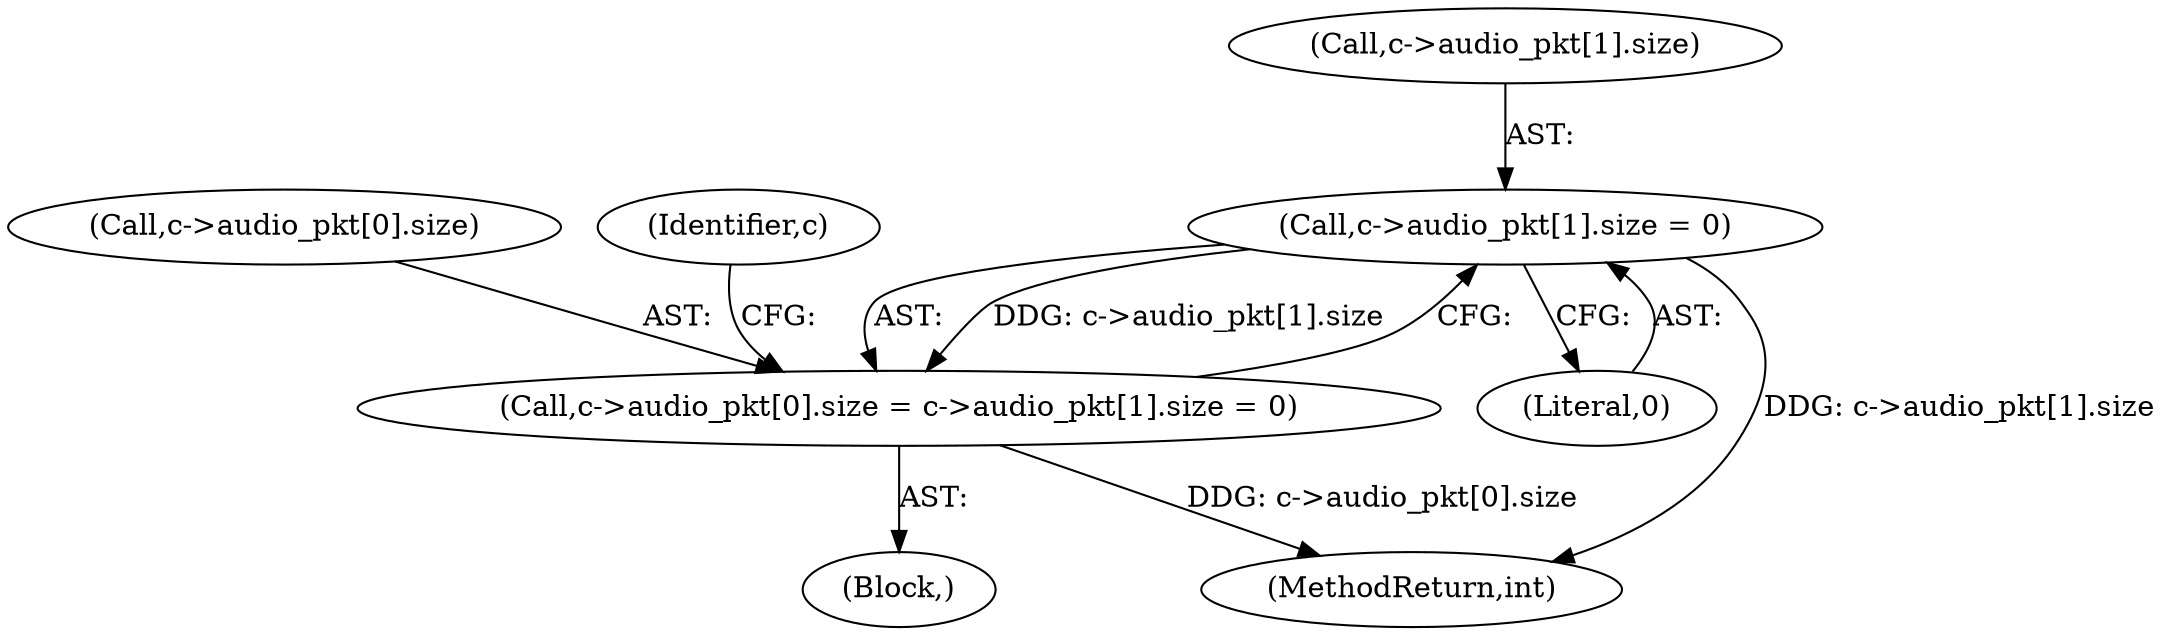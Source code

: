 digraph "0_libav_5a396bb3a66a61a68b80f2369d0249729bf85e04@pointer" {
"1000247" [label="(Call,c->audio_pkt[1].size = 0)"];
"1000239" [label="(Call,c->audio_pkt[0].size = c->audio_pkt[1].size = 0)"];
"1000247" [label="(Call,c->audio_pkt[1].size = 0)"];
"1000240" [label="(Call,c->audio_pkt[0].size)"];
"1000255" [label="(Literal,0)"];
"1000238" [label="(Block,)"];
"1000261" [label="(MethodReturn,int)"];
"1000258" [label="(Identifier,c)"];
"1000248" [label="(Call,c->audio_pkt[1].size)"];
"1000239" [label="(Call,c->audio_pkt[0].size = c->audio_pkt[1].size = 0)"];
"1000247" -> "1000239"  [label="AST: "];
"1000247" -> "1000255"  [label="CFG: "];
"1000248" -> "1000247"  [label="AST: "];
"1000255" -> "1000247"  [label="AST: "];
"1000239" -> "1000247"  [label="CFG: "];
"1000247" -> "1000261"  [label="DDG: c->audio_pkt[1].size"];
"1000247" -> "1000239"  [label="DDG: c->audio_pkt[1].size"];
"1000239" -> "1000238"  [label="AST: "];
"1000240" -> "1000239"  [label="AST: "];
"1000258" -> "1000239"  [label="CFG: "];
"1000239" -> "1000261"  [label="DDG: c->audio_pkt[0].size"];
}
